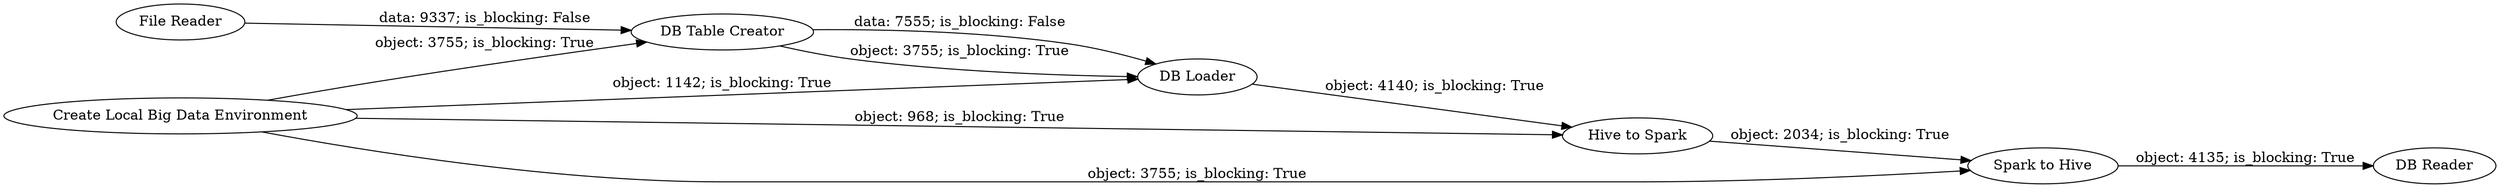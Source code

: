 digraph {
	"-1801191928152951137_216" [label="DB Loader"]
	"-1801191928152951137_213" [label="File Reader"]
	"-1801191928152951137_214" [label="Create Local Big Data Environment"]
	"-1801191928152951137_210" [label="Hive to Spark"]
	"-1801191928152951137_215" [label="DB Table Creator"]
	"-1801191928152951137_212" [label="DB Reader"]
	"-1801191928152951137_211" [label="Spark to Hive"]
	"-1801191928152951137_210" -> "-1801191928152951137_211" [label="object: 2034; is_blocking: True"]
	"-1801191928152951137_215" -> "-1801191928152951137_216" [label="object: 3755; is_blocking: True"]
	"-1801191928152951137_214" -> "-1801191928152951137_210" [label="object: 968; is_blocking: True"]
	"-1801191928152951137_215" -> "-1801191928152951137_216" [label="data: 7555; is_blocking: False"]
	"-1801191928152951137_214" -> "-1801191928152951137_216" [label="object: 1142; is_blocking: True"]
	"-1801191928152951137_216" -> "-1801191928152951137_210" [label="object: 4140; is_blocking: True"]
	"-1801191928152951137_213" -> "-1801191928152951137_215" [label="data: 9337; is_blocking: False"]
	"-1801191928152951137_211" -> "-1801191928152951137_212" [label="object: 4135; is_blocking: True"]
	"-1801191928152951137_214" -> "-1801191928152951137_211" [label="object: 3755; is_blocking: True"]
	"-1801191928152951137_214" -> "-1801191928152951137_215" [label="object: 3755; is_blocking: True"]
	rankdir=LR
}
